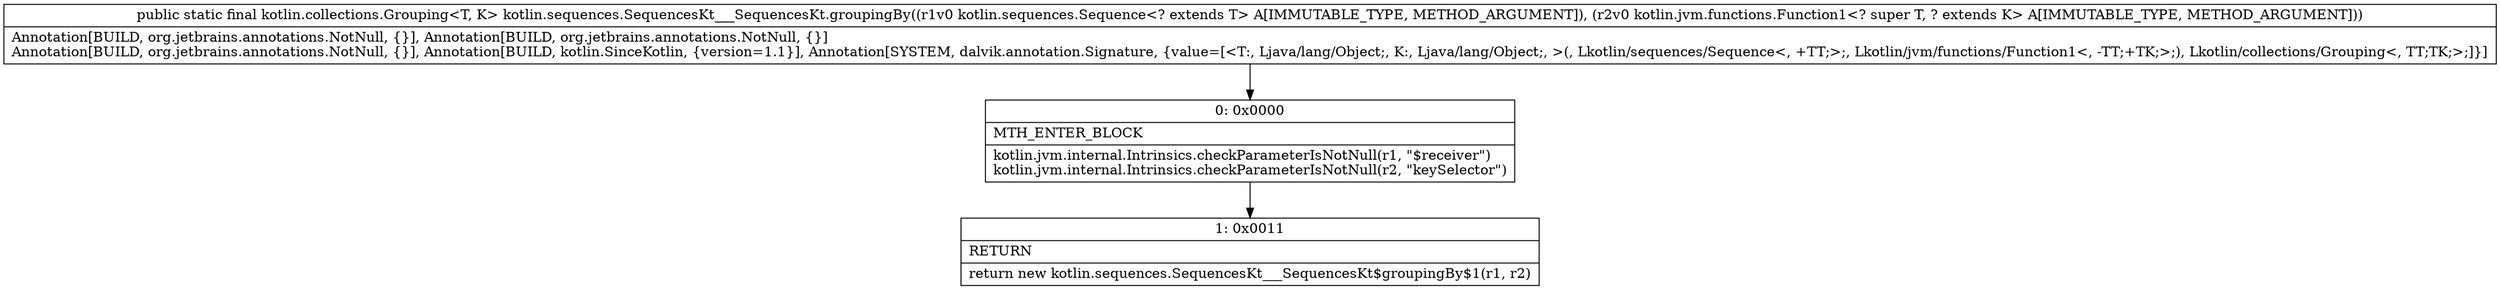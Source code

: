 digraph "CFG forkotlin.sequences.SequencesKt___SequencesKt.groupingBy(Lkotlin\/sequences\/Sequence;Lkotlin\/jvm\/functions\/Function1;)Lkotlin\/collections\/Grouping;" {
Node_0 [shape=record,label="{0\:\ 0x0000|MTH_ENTER_BLOCK\l|kotlin.jvm.internal.Intrinsics.checkParameterIsNotNull(r1, \"$receiver\")\lkotlin.jvm.internal.Intrinsics.checkParameterIsNotNull(r2, \"keySelector\")\l}"];
Node_1 [shape=record,label="{1\:\ 0x0011|RETURN\l|return new kotlin.sequences.SequencesKt___SequencesKt$groupingBy$1(r1, r2)\l}"];
MethodNode[shape=record,label="{public static final kotlin.collections.Grouping\<T, K\> kotlin.sequences.SequencesKt___SequencesKt.groupingBy((r1v0 kotlin.sequences.Sequence\<? extends T\> A[IMMUTABLE_TYPE, METHOD_ARGUMENT]), (r2v0 kotlin.jvm.functions.Function1\<? super T, ? extends K\> A[IMMUTABLE_TYPE, METHOD_ARGUMENT]))  | Annotation[BUILD, org.jetbrains.annotations.NotNull, \{\}], Annotation[BUILD, org.jetbrains.annotations.NotNull, \{\}]\lAnnotation[BUILD, org.jetbrains.annotations.NotNull, \{\}], Annotation[BUILD, kotlin.SinceKotlin, \{version=1.1\}], Annotation[SYSTEM, dalvik.annotation.Signature, \{value=[\<T:, Ljava\/lang\/Object;, K:, Ljava\/lang\/Object;, \>(, Lkotlin\/sequences\/Sequence\<, +TT;\>;, Lkotlin\/jvm\/functions\/Function1\<, \-TT;+TK;\>;), Lkotlin\/collections\/Grouping\<, TT;TK;\>;]\}]\l}"];
MethodNode -> Node_0;
Node_0 -> Node_1;
}

